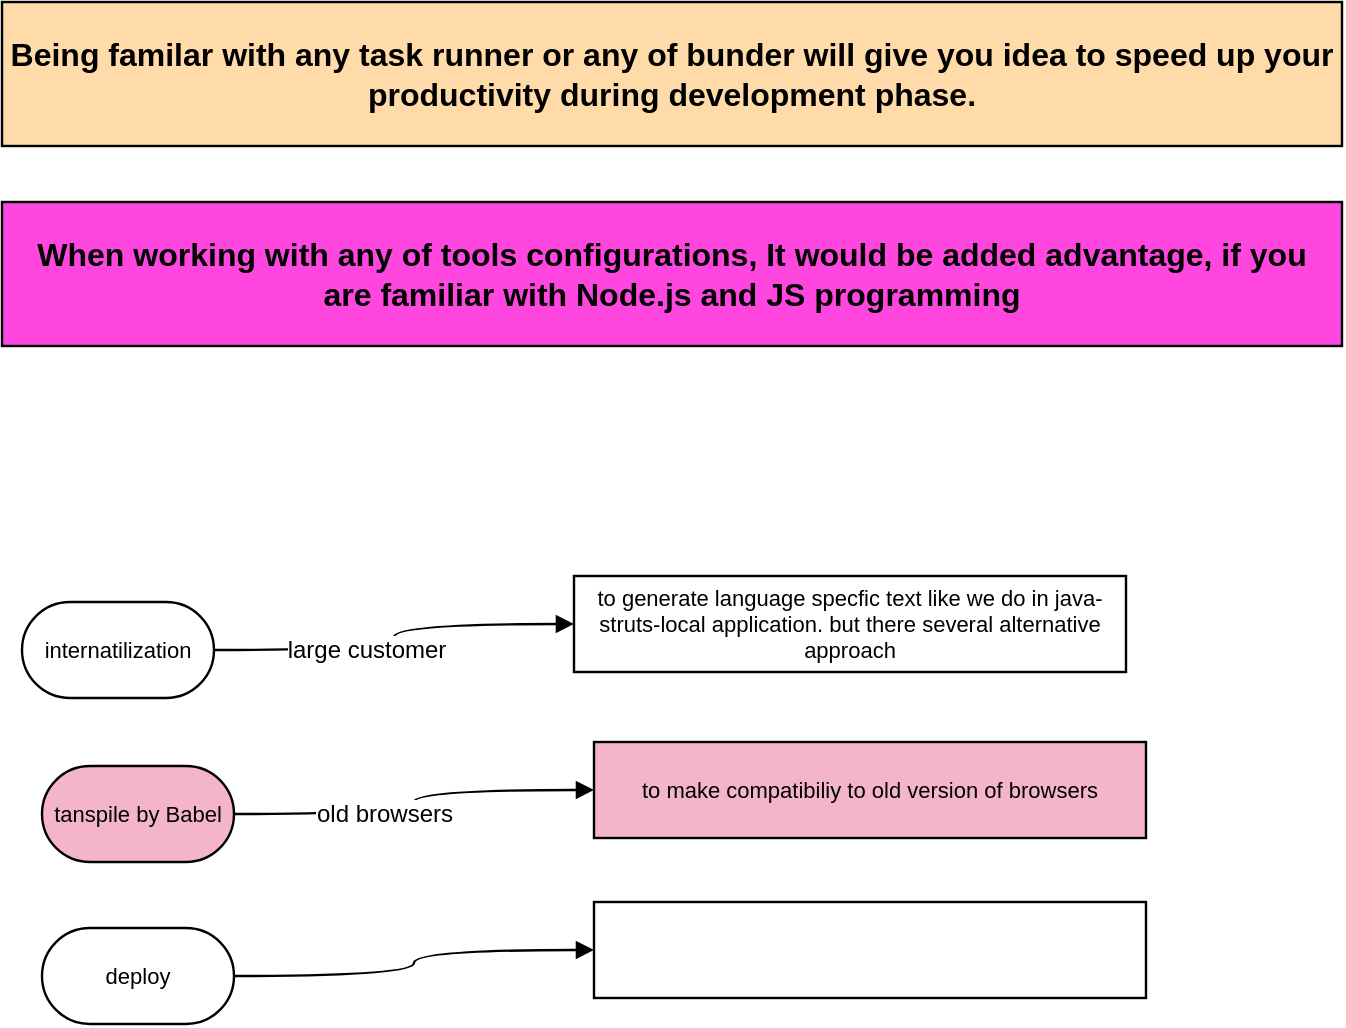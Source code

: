 <mxfile version="11.0.0" type="google"><diagram id="7WGE2TWkjlLhVbpn_nN_" name="Page-1"><mxGraphModel dx="868" dy="482" grid="1" gridSize="10" guides="1" tooltips="1" connect="1" arrows="1" fold="1" page="1" pageScale="1" pageWidth="850" pageHeight="1100" math="0" shadow="0"><root><mxCell id="0"/><mxCell id="1" parent="0"/><mxCell id="JMI8LMFZYveaftyrei2w-39" value="tanspile by Babel" style="html=1;whiteSpace=wrap;rounded=1;arcSize=50;fontSize=11;fontColor=#000000;spacing=5;strokeOpacity=100;fillOpacity=100;fillColor=#f5b5c8;strokeWidth=1.2;" vertex="1" parent="1"><mxGeometry x="110" y="692" width="96" height="48" as="geometry"/></mxCell><mxCell id="JMI8LMFZYveaftyrei2w-40" value="to make compatibiliy to old version of browsers" style="html=1;whiteSpace=wrap;;fontSize=11;fontColor=#000000;spacing=5;strokeOpacity=100;fillOpacity=100;fillColor=#f5b5c8;strokeWidth=1.2;" vertex="1" parent="1"><mxGeometry x="386" y="680" width="276" height="48" as="geometry"/></mxCell><mxCell id="JMI8LMFZYveaftyrei2w-41" value="" style="html=1;jettySize=18;fontSize=11;strokeWidth=1.2;rounded=1;arcSize=0;edgeStyle=orthogonalEdgeStyle;curved=1;startArrow=none;endArrow=block;endFill=1;exitX=1.006;exitY=0.5;exitPerimeter=1;entryX=-0.002;entryY=0.5;entryPerimeter=1;" edge="1" parent="1" source="JMI8LMFZYveaftyrei2w-39" target="JMI8LMFZYveaftyrei2w-40"><mxGeometry width="100" height="100" relative="1" as="geometry"/></mxCell><mxCell id="JMI8LMFZYveaftyrei2w-42" value="old browsers" style="text;html=1;resizable=0;labelBackgroundColor=#ffffff;align=center;verticalAlign=middle;" vertex="1" parent="JMI8LMFZYveaftyrei2w-41"><mxGeometry x="-0.224" relative="1" as="geometry"/></mxCell><mxCell id="JMI8LMFZYveaftyrei2w-86" value="internatilization" style="html=1;whiteSpace=wrap;rounded=1;arcSize=50;fontSize=11;fontColor=#000000;spacing=5;strokeOpacity=100;strokeWidth=1.2;" vertex="1" parent="1"><mxGeometry x="100" y="610" width="96" height="48" as="geometry"/></mxCell><mxCell id="JMI8LMFZYveaftyrei2w-87" value="to generate language specfic text like we do in java-struts-local application. but there several alternative approach" style="html=1;whiteSpace=wrap;;fontSize=11;fontColor=#000000;spacing=5;strokeOpacity=100;strokeWidth=1.2;" vertex="1" parent="1"><mxGeometry x="376" y="597" width="276" height="48" as="geometry"/></mxCell><mxCell id="JMI8LMFZYveaftyrei2w-88" value="" style="html=1;jettySize=18;fontSize=11;strokeWidth=1.2;rounded=1;arcSize=0;edgeStyle=orthogonalEdgeStyle;curved=1;startArrow=none;endArrow=block;endFill=1;exitX=1.006;exitY=0.5;exitPerimeter=1;entryX=-0.002;entryY=0.5;entryPerimeter=1;" edge="1" parent="1" source="JMI8LMFZYveaftyrei2w-86" target="JMI8LMFZYveaftyrei2w-87"><mxGeometry width="100" height="100" relative="1" as="geometry"/></mxCell><mxCell id="JMI8LMFZYveaftyrei2w-89" value="large customer" style="text;html=1;resizable=0;labelBackgroundColor=#ffffff;align=center;verticalAlign=middle;" vertex="1" parent="JMI8LMFZYveaftyrei2w-88"><mxGeometry x="-0.211" relative="1" as="geometry"/></mxCell><mxCell id="JMI8LMFZYveaftyrei2w-94" value="Being familar with any task runner or any of bunder will give you idea to speed up your productivity during development phase." style="html=1;whiteSpace=wrap;;fontSize=16;fontColor=#000000;fontStyle=1;spacing=5;strokeOpacity=100;fillOpacity=100;fillColor=#ffdba9;strokeWidth=1.2;" vertex="1" parent="1"><mxGeometry x="90" y="310" width="670" height="72" as="geometry"/></mxCell><mxCell id="WZwC1H-jY9vhv05a6XeC-1" value="When working with any of tools configurations, It would be added advantage, if you are familiar with Node.js and JS programming" style="html=1;whiteSpace=wrap;;fontSize=16;fontColor=#000000;fontStyle=1;spacing=5;strokeOpacity=100;fillOpacity=100;fillColor=#FF47E0;strokeWidth=1.2;" vertex="1" parent="1"><mxGeometry x="90" y="410" width="670" height="72" as="geometry"/></mxCell><mxCell id="WZwC1H-jY9vhv05a6XeC-2" value="deploy" style="html=1;whiteSpace=wrap;rounded=1;arcSize=50;fontSize=11;fontColor=#000000;spacing=5;strokeOpacity=100;strokeWidth=1.2;" vertex="1" parent="1"><mxGeometry x="110" y="773" width="96" height="48" as="geometry"/></mxCell><mxCell id="WZwC1H-jY9vhv05a6XeC-3" value="" style="html=1;whiteSpace=wrap;;fontSize=11;fontColor=#000000;spacing=5;strokeOpacity=100;strokeWidth=1.2;" vertex="1" parent="1"><mxGeometry x="386" y="760" width="276" height="48" as="geometry"/></mxCell><mxCell id="WZwC1H-jY9vhv05a6XeC-4" value="" style="html=1;jettySize=18;fontSize=11;strokeWidth=1.2;rounded=1;arcSize=0;edgeStyle=orthogonalEdgeStyle;curved=1;startArrow=none;endArrow=block;endFill=1;exitX=1.006;exitY=0.5;exitPerimeter=1;entryX=-0.002;entryY=0.5;entryPerimeter=1;" edge="1" parent="1" source="WZwC1H-jY9vhv05a6XeC-2" target="WZwC1H-jY9vhv05a6XeC-3"><mxGeometry width="100" height="100" relative="1" as="geometry"/></mxCell></root></mxGraphModel></diagram><diagram id="OTnnok4hRHbTJ_LOjnWc" name="Readability Tasks"><mxGraphModel dx="868" dy="482" grid="1" gridSize="10" guides="1" tooltips="1" connect="1" arrows="1" fold="1" page="1" pageScale="1" pageWidth="850" pageHeight="1100" math="0" shadow="0"><root><mxCell id="SCJIsFIuAmDEDLCqp-2Z-0"/><mxCell id="SCJIsFIuAmDEDLCqp-2Z-1" parent="SCJIsFIuAmDEDLCqp-2Z-0"/><mxCell id="wRi9fUVCawNCW5wAbwDq-0" value="JS Linting" style="html=1;whiteSpace=wrap;rounded=1;arcSize=50;fontSize=11;fontColor=#000000;spacing=5;strokeColor=#c92d39;strokeOpacity=100;fillOpacity=100;fillColor=#99d2f2;strokeWidth=2.4;" vertex="1" parent="SCJIsFIuAmDEDLCqp-2Z-1"><mxGeometry x="75.5" y="60" width="96" height="48" as="geometry"/></mxCell><mxCell id="wRi9fUVCawNCW5wAbwDq-1" value="To make sure, JS code are developed as per defined rules to avoid last minute surprise, easy to read and etc." style="html=1;whiteSpace=wrap;;fontSize=11;fontColor=#000000;spacing=5;strokeColor=#c92d39;strokeOpacity=100;fillOpacity=100;fillColor=#99d2f2;strokeWidth=2.4;" vertex="1" parent="SCJIsFIuAmDEDLCqp-2Z-1"><mxGeometry x="351.5" y="48" width="276" height="48" as="geometry"/></mxCell><mxCell id="wRi9fUVCawNCW5wAbwDq-2" value="" style="html=1;jettySize=18;fontSize=11;strokeColor=#3aa6dd;strokeOpacity=100;strokeWidth=2.4;rounded=1;arcSize=0;edgeStyle=orthogonalEdgeStyle;curved=1;startArrow=none;endArrow=block;endFill=1;exitX=1.013;exitY=0.5;exitPerimeter=1;entryX=-0.004;entryY=0.5;entryPerimeter=1;" edge="1" parent="SCJIsFIuAmDEDLCqp-2Z-1" source="wRi9fUVCawNCW5wAbwDq-0" target="wRi9fUVCawNCW5wAbwDq-1"><mxGeometry width="100" height="100" relative="1" as="geometry"/></mxCell><mxCell id="wRi9fUVCawNCW5wAbwDq-3" value="readabilty" style="text;html=1;resizable=0;labelBackgroundColor=#ffffff;align=center;verticalAlign=middle;" vertex="1" parent="wRi9fUVCawNCW5wAbwDq-2"><mxGeometry x="-0.284" relative="1" as="geometry"/></mxCell><mxCell id="wRi9fUVCawNCW5wAbwDq-4" value="CSS lint" style="html=1;whiteSpace=wrap;rounded=1;arcSize=50;fontSize=11;fontColor=#000000;spacing=5;strokeColor=#c92d39;strokeOpacity=100;fillOpacity=100;fillColor=#99d2f2;strokeWidth=2.4;" vertex="1" parent="SCJIsFIuAmDEDLCqp-2Z-1"><mxGeometry x="72.5" y="140" width="96" height="48" as="geometry"/></mxCell><mxCell id="wRi9fUVCawNCW5wAbwDq-5" value="To ensure, defined rules has been followed to define CSS files." style="html=1;whiteSpace=wrap;;fontSize=11;fontColor=#000000;spacing=5;strokeColor=#c92d39;strokeOpacity=100;fillOpacity=100;fillColor=#99d2f2;strokeWidth=2.4;" vertex="1" parent="SCJIsFIuAmDEDLCqp-2Z-1"><mxGeometry x="348.5" y="128" width="276" height="48" as="geometry"/></mxCell><mxCell id="wRi9fUVCawNCW5wAbwDq-6" value="" style="html=1;jettySize=18;fontSize=11;strokeColor=#3aa6dd;strokeOpacity=100;strokeWidth=2.4;rounded=1;arcSize=0;edgeStyle=orthogonalEdgeStyle;curved=1;startArrow=none;endArrow=block;endFill=1;exitX=1.013;exitY=0.5;exitPerimeter=1;entryX=-0.004;entryY=0.5;entryPerimeter=1;" edge="1" parent="SCJIsFIuAmDEDLCqp-2Z-1" source="wRi9fUVCawNCW5wAbwDq-4" target="wRi9fUVCawNCW5wAbwDq-5"><mxGeometry width="100" height="100" relative="1" as="geometry"/></mxCell><mxCell id="wRi9fUVCawNCW5wAbwDq-7" value="readability" style="text;html=1;resizable=0;labelBackgroundColor=#ffffff;align=center;verticalAlign=middle;" vertex="1" parent="wRi9fUVCawNCW5wAbwDq-6"><mxGeometry x="-0.224" relative="1" as="geometry"/></mxCell><mxCell id="wRi9fUVCawNCW5wAbwDq-8" value="Automate Testing" style="html=1;whiteSpace=wrap;rounded=1;arcSize=50;fontSize=11;fontColor=#000000;spacing=5;strokeColor=#c92d39;strokeOpacity=100;fillOpacity=100;fillColor=#99d2f2;strokeWidth=2.4;" vertex="1" parent="SCJIsFIuAmDEDLCqp-2Z-1"><mxGeometry x="75.5" y="220" width="96" height="48" as="geometry"/></mxCell><mxCell id="wRi9fUVCawNCW5wAbwDq-9" value="Ensure, enough unit testing, integration testing to cover all the scenarios" style="html=1;whiteSpace=wrap;;fontSize=11;fontColor=#000000;spacing=5;strokeColor=#c92d39;strokeOpacity=100;fillOpacity=100;fillColor=#99d2f2;strokeWidth=2.4;" vertex="1" parent="SCJIsFIuAmDEDLCqp-2Z-1"><mxGeometry x="345.5" y="208" width="276" height="48" as="geometry"/></mxCell><mxCell id="wRi9fUVCawNCW5wAbwDq-10" value="" style="html=1;jettySize=18;fontSize=11;strokeColor=#3aa6dd;strokeOpacity=100;strokeWidth=2.4;rounded=1;arcSize=0;edgeStyle=orthogonalEdgeStyle;curved=1;startArrow=none;endArrow=block;endFill=1;exitX=1.013;exitY=0.5;exitPerimeter=1;entryX=-0.004;entryY=0.5;entryPerimeter=1;" edge="1" parent="SCJIsFIuAmDEDLCqp-2Z-1" source="wRi9fUVCawNCW5wAbwDq-8"><mxGeometry width="100" height="100" relative="1" as="geometry"><mxPoint x="351.5" y="232" as="targetPoint"/></mxGeometry></mxCell><mxCell id="wRi9fUVCawNCW5wAbwDq-11" value="readability" style="text;html=1;resizable=0;labelBackgroundColor=#ffffff;align=center;verticalAlign=middle;" vertex="1" parent="wRi9fUVCawNCW5wAbwDq-10"><mxGeometry x="-0.224" relative="1" as="geometry"/></mxCell><mxCell id="wRi9fUVCawNCW5wAbwDq-12" value="Code coverage" style="html=1;whiteSpace=wrap;rounded=1;arcSize=50;fontSize=11;fontColor=#000000;spacing=5;strokeColor=#c92d39;strokeOpacity=100;fillOpacity=100;fillColor=#99d2f2;strokeWidth=2.4;" vertex="1" parent="SCJIsFIuAmDEDLCqp-2Z-1"><mxGeometry x="72.5" y="300" width="96" height="48" as="geometry"/></mxCell><mxCell id="wRi9fUVCawNCW5wAbwDq-13" value="Ensure there is no dead code" style="html=1;whiteSpace=wrap;;fontSize=11;fontColor=#000000;spacing=5;strokeColor=#c92d39;strokeOpacity=100;fillOpacity=100;fillColor=#99d2f2;strokeWidth=2.4;" vertex="1" parent="SCJIsFIuAmDEDLCqp-2Z-1"><mxGeometry x="342.5" y="288" width="276" height="48" as="geometry"/></mxCell><mxCell id="wRi9fUVCawNCW5wAbwDq-14" value="" style="html=1;jettySize=18;fontSize=11;strokeColor=#3aa6dd;strokeOpacity=100;strokeWidth=2.4;rounded=1;arcSize=0;edgeStyle=orthogonalEdgeStyle;curved=1;startArrow=none;endArrow=block;endFill=1;exitX=1.013;exitY=0.5;exitPerimeter=1;entryX=-0.004;entryY=0.5;entryPerimeter=1;" edge="1" parent="SCJIsFIuAmDEDLCqp-2Z-1" source="wRi9fUVCawNCW5wAbwDq-12"><mxGeometry width="100" height="100" relative="1" as="geometry"><mxPoint x="348.5" y="312" as="targetPoint"/></mxGeometry></mxCell><mxCell id="wRi9fUVCawNCW5wAbwDq-15" value="readability" style="text;html=1;resizable=0;labelBackgroundColor=#ffffff;align=center;verticalAlign=middle;" vertex="1" parent="wRi9fUVCawNCW5wAbwDq-14"><mxGeometry x="-0.224" relative="1" as="geometry"/></mxCell><mxCell id="wRi9fUVCawNCW5wAbwDq-16" value="prfix in CSS" style="html=1;whiteSpace=wrap;fontSize=11;fontColor=#000000;spacing=5;strokeOpacity=100;strokeWidth=2.4;strokeColor=#c92d39;fillColor=#99d2f2;rounded=1;arcSize=50;" vertex="1" parent="SCJIsFIuAmDEDLCqp-2Z-1"><mxGeometry x="70" y="363" width="96" height="48" as="geometry"/></mxCell><mxCell id="wRi9fUVCawNCW5wAbwDq-17" value="it used to prefix in css rule name" style="html=1;whiteSpace=wrap;;fontSize=11;fontColor=#000000;spacing=5;strokeOpacity=100;strokeWidth=2.4;strokeColor=#c92d39;fillColor=#99d2f2;" vertex="1" parent="SCJIsFIuAmDEDLCqp-2Z-1"><mxGeometry x="346" y="351" width="276" height="48" as="geometry"/></mxCell><mxCell id="wRi9fUVCawNCW5wAbwDq-18" value="" style="html=1;jettySize=18;fontSize=11;strokeWidth=1.2;rounded=1;arcSize=0;edgeStyle=orthogonalEdgeStyle;curved=1;startArrow=none;endArrow=block;endFill=1;exitX=1.006;exitY=0.5;exitPerimeter=1;entryX=-0.002;entryY=0.5;entryPerimeter=1;" edge="1" parent="SCJIsFIuAmDEDLCqp-2Z-1" source="wRi9fUVCawNCW5wAbwDq-16" target="wRi9fUVCawNCW5wAbwDq-17"><mxGeometry width="100" height="100" relative="1" as="geometry"/></mxCell><mxCell id="wRi9fUVCawNCW5wAbwDq-19" value="readability" style="text;html=1;resizable=0;labelBackgroundColor=#ffffff;align=center;verticalAlign=middle;" vertex="1" parent="wRi9fUVCawNCW5wAbwDq-18"><mxGeometry x="-0.231" relative="1" as="geometry"/></mxCell><mxCell id="wRi9fUVCawNCW5wAbwDq-20" value="Identify unused files" style="html=1;whiteSpace=wrap;fontSize=11;fontColor=#000000;spacing=5;strokeOpacity=100;strokeWidth=2.4;strokeColor=#c92d39;fillColor=#99d2f2;rounded=1;arcSize=50;" vertex="1" parent="SCJIsFIuAmDEDLCqp-2Z-1"><mxGeometry x="73" y="423" width="96" height="48" as="geometry"/></mxCell><mxCell id="wRi9fUVCawNCW5wAbwDq-21" value="any of files are not used" style="html=1;whiteSpace=wrap;;fontSize=11;fontColor=#000000;spacing=5;strokeOpacity=100;strokeWidth=2.4;strokeColor=#c92d39;fillColor=#99d2f2;" vertex="1" parent="SCJIsFIuAmDEDLCqp-2Z-1"><mxGeometry x="353" y="411" width="276" height="48" as="geometry"/></mxCell><mxCell id="wRi9fUVCawNCW5wAbwDq-22" value="" style="html=1;jettySize=18;fontSize=11;strokeWidth=1.2;rounded=1;arcSize=0;edgeStyle=orthogonalEdgeStyle;curved=1;startArrow=none;endArrow=block;endFill=1;exitX=1.006;exitY=0.5;exitPerimeter=1;entryX=-0.002;entryY=0.5;entryPerimeter=1;" edge="1" parent="SCJIsFIuAmDEDLCqp-2Z-1" source="wRi9fUVCawNCW5wAbwDq-20" target="wRi9fUVCawNCW5wAbwDq-21"><mxGeometry width="100" height="100" relative="1" as="geometry"/></mxCell><mxCell id="wRi9fUVCawNCW5wAbwDq-23" value="readability" style="text;html=1;resizable=0;labelBackgroundColor=#ffffff;align=center;verticalAlign=middle;" vertex="1" parent="wRi9fUVCawNCW5wAbwDq-22"><mxGeometry x="-0.19" relative="1" as="geometry"/></mxCell></root></mxGraphModel></diagram><diagram id="WPAdHYcmTJJTF1H7MkkU" name="Performance Tasks"><mxGraphModel dx="868" dy="482" grid="1" gridSize="10" guides="1" tooltips="1" connect="1" arrows="1" fold="1" page="1" pageScale="1" pageWidth="850" pageHeight="1100" math="0" shadow="0"><root><mxCell id="6U6u8RI4zoC4DqgpesEV-0"/><mxCell id="6U6u8RI4zoC4DqgpesEV-1" parent="6U6u8RI4zoC4DqgpesEV-0"/><mxCell id="7o9jOH8VmB3oQMW0csNU-0" value="Inline CSS/Images/HTML" style="html=1;whiteSpace=wrap;rounded=1;arcSize=50;fontSize=11;fontColor=#000000;spacing=5;strokeColor=#9049ed;strokeOpacity=100;fillOpacity=100;fillColor=#a3d977;strokeWidth=2.4;" vertex="1" parent="6U6u8RI4zoC4DqgpesEV-1"><mxGeometry x="120" y="84" width="96" height="48" as="geometry"/></mxCell><mxCell id="7o9jOH8VmB3oQMW0csNU-1" value="Some time, we need to inline either CSS or HTML or Image into JS file to speed up and reduce network calls" style="html=1;whiteSpace=wrap;;fontSize=11;fontColor=#000000;spacing=5;strokeColor=#9049ed;strokeOpacity=100;fillOpacity=100;fillColor=#a3d977;strokeWidth=2.4;" vertex="1" parent="6U6u8RI4zoC4DqgpesEV-1"><mxGeometry x="396" y="72" width="276" height="48" as="geometry"/></mxCell><mxCell id="7o9jOH8VmB3oQMW0csNU-2" value="" style="html=1;jettySize=18;fontSize=11;strokeColor=#fcc438;strokeOpacity=100;strokeWidth=2.4;rounded=1;arcSize=0;edgeStyle=orthogonalEdgeStyle;curved=1;startArrow=none;endArrow=block;endFill=1;exitX=1.013;exitY=0.5;exitPerimeter=1;entryX=-0.004;entryY=0.5;entryPerimeter=1;" edge="1" parent="6U6u8RI4zoC4DqgpesEV-1" source="7o9jOH8VmB3oQMW0csNU-0" target="7o9jOH8VmB3oQMW0csNU-1"><mxGeometry width="100" height="100" relative="1" as="geometry"/></mxCell><mxCell id="7o9jOH8VmB3oQMW0csNU-3" value="Performance" style="text;html=1;resizable=0;labelBackgroundColor=#ffffff;align=center;verticalAlign=middle;" vertex="1" parent="7o9jOH8VmB3oQMW0csNU-2"><mxGeometry x="-0.194" relative="1" as="geometry"/></mxCell><mxCell id="7o9jOH8VmB3oQMW0csNU-4" value="Image optimization" style="html=1;whiteSpace=wrap;rounded=1;arcSize=50;fontSize=11;fontColor=#000000;spacing=5;strokeColor=#9049ed;strokeOpacity=100;fillOpacity=100;fillColor=#a3d977;strokeWidth=2.4;" vertex="1" parent="6U6u8RI4zoC4DqgpesEV-1"><mxGeometry x="124" y="162" width="96" height="48" as="geometry"/></mxCell><mxCell id="7o9jOH8VmB3oQMW0csNU-5" value="Image optionmization like compress the impages" style="html=1;whiteSpace=wrap;;fontSize=11;fontColor=#000000;spacing=5;strokeColor=#9049ed;strokeOpacity=100;fillOpacity=100;fillColor=#a3d977;strokeWidth=2.4;" vertex="1" parent="6U6u8RI4zoC4DqgpesEV-1"><mxGeometry x="400" y="150" width="276" height="48" as="geometry"/></mxCell><mxCell id="7o9jOH8VmB3oQMW0csNU-6" value="" style="html=1;jettySize=18;fontSize=11;strokeColor=#fcc438;strokeOpacity=100;strokeWidth=2.4;rounded=1;arcSize=0;edgeStyle=orthogonalEdgeStyle;curved=1;startArrow=none;endArrow=block;endFill=1;exitX=1.013;exitY=0.5;exitPerimeter=1;entryX=-0.004;entryY=0.5;entryPerimeter=1;" edge="1" parent="6U6u8RI4zoC4DqgpesEV-1" source="7o9jOH8VmB3oQMW0csNU-4" target="7o9jOH8VmB3oQMW0csNU-5"><mxGeometry width="100" height="100" relative="1" as="geometry"/></mxCell><mxCell id="7o9jOH8VmB3oQMW0csNU-7" value="Performance" style="text;html=1;resizable=0;labelBackgroundColor=#ffffff;align=center;verticalAlign=middle;" vertex="1" parent="7o9jOH8VmB3oQMW0csNU-6"><mxGeometry x="-0.282" relative="1" as="geometry"/></mxCell><mxCell id="7o9jOH8VmB3oQMW0csNU-8" value="Tree shaking for both CSS and JS" style="html=1;whiteSpace=wrap;rounded=1;arcSize=50;fontSize=11;fontColor=#000000;spacing=5;strokeColor=#9049ed;strokeOpacity=100;fillOpacity=100;fillColor=#a3d977;strokeWidth=2.4;" vertex="1" parent="6U6u8RI4zoC4DqgpesEV-1"><mxGeometry x="124" y="222" width="96" height="48" as="geometry"/></mxCell><mxCell id="7o9jOH8VmB3oQMW0csNU-9" value="During bundling only app used portion of vendor JS and CSS framework codes. it reduce size of bundled file" style="html=1;whiteSpace=wrap;;fontSize=11;fontColor=#000000;spacing=5;strokeColor=#9049ed;strokeOpacity=100;fillOpacity=100;fillColor=#a3d977;strokeWidth=2.4;" vertex="1" parent="6U6u8RI4zoC4DqgpesEV-1"><mxGeometry x="400" y="210" width="276" height="48" as="geometry"/></mxCell><mxCell id="7o9jOH8VmB3oQMW0csNU-10" value="" style="html=1;jettySize=18;fontSize=11;strokeColor=#fcc438;strokeOpacity=100;strokeWidth=2.4;rounded=1;arcSize=0;edgeStyle=orthogonalEdgeStyle;curved=1;startArrow=none;endArrow=block;endFill=1;exitX=1.013;exitY=0.5;exitPerimeter=1;entryX=-0.004;entryY=0.5;entryPerimeter=1;" edge="1" parent="6U6u8RI4zoC4DqgpesEV-1" source="7o9jOH8VmB3oQMW0csNU-8" target="7o9jOH8VmB3oQMW0csNU-9"><mxGeometry width="100" height="100" relative="1" as="geometry"/></mxCell><mxCell id="7o9jOH8VmB3oQMW0csNU-11" value="Performance" style="text;html=1;resizable=0;labelBackgroundColor=#ffffff;align=center;verticalAlign=middle;" vertex="1" parent="7o9jOH8VmB3oQMW0csNU-10"><mxGeometry x="-0.219" relative="1" as="geometry"/></mxCell><mxCell id="7o9jOH8VmB3oQMW0csNU-12" value="Code uglify" style="html=1;whiteSpace=wrap;rounded=1;arcSize=50;fontSize=11;fontColor=#000000;spacing=5;strokeColor=#9049ed;strokeOpacity=100;fillOpacity=100;fillColor=#a3d977;strokeWidth=2.4;" vertex="1" parent="6U6u8RI4zoC4DqgpesEV-1"><mxGeometry x="120" y="302" width="96" height="48" as="geometry"/></mxCell><mxCell id="7o9jOH8VmB3oQMW0csNU-13" value="So the file size will be reduced and tak less bandwidth to load from server" style="html=1;whiteSpace=wrap;;fontSize=11;fontColor=#000000;spacing=5;strokeColor=#9049ed;strokeOpacity=100;fillOpacity=100;fillColor=#a3d977;strokeWidth=2.4;" vertex="1" parent="6U6u8RI4zoC4DqgpesEV-1"><mxGeometry x="396" y="290" width="276" height="48" as="geometry"/></mxCell><mxCell id="7o9jOH8VmB3oQMW0csNU-14" value="" style="html=1;jettySize=18;fontSize=11;strokeColor=#fcc438;strokeOpacity=100;strokeWidth=2.4;rounded=1;arcSize=0;edgeStyle=orthogonalEdgeStyle;curved=1;startArrow=none;endArrow=block;endFill=1;exitX=1.013;exitY=0.5;exitPerimeter=1;entryX=-0.004;entryY=0.5;entryPerimeter=1;" edge="1" parent="6U6u8RI4zoC4DqgpesEV-1" source="7o9jOH8VmB3oQMW0csNU-12" target="7o9jOH8VmB3oQMW0csNU-13"><mxGeometry width="100" height="100" relative="1" as="geometry"/></mxCell><mxCell id="7o9jOH8VmB3oQMW0csNU-15" value="Peformance" style="text;html=1;resizable=0;labelBackgroundColor=#ffffff;align=center;verticalAlign=middle;" vertex="1" parent="7o9jOH8VmB3oQMW0csNU-14"><mxGeometry x="-0.195" relative="1" as="geometry"/></mxCell></root></mxGraphModel></diagram><diagram id="uDl2RZhp26LqOw692ZH8" name="Save Network"><mxGraphModel dx="868" dy="-618" grid="1" gridSize="10" guides="1" tooltips="1" connect="1" arrows="1" fold="1" page="1" pageScale="1" pageWidth="850" pageHeight="1100" math="0" shadow="0"><root><mxCell id="OM9PyhwgIH5gM1zYQQ-y-0"/><mxCell id="OM9PyhwgIH5gM1zYQQ-y-1" parent="OM9PyhwgIH5gM1zYQQ-y-0"/><mxCell id="jc6evFmtR-ekq3x00v-J-0" value="Hashing in filename" style="html=1;whiteSpace=wrap;rounded=1;arcSize=50;fontSize=11;fontColor=#000000;spacing=5;strokeOpacity=100;strokeWidth=1.2;labelBackgroundColor=#33FFFF;fillColor=#33FFFF;" vertex="1" parent="OM9PyhwgIH5gM1zYQQ-y-1"><mxGeometry x="124" y="1463.5" width="96" height="48" as="geometry"/></mxCell><mxCell id="jc6evFmtR-ekq3x00v-J-1" value="" style="html=1;jettySize=18;fontSize=11;strokeWidth=1.2;rounded=1;arcSize=0;edgeStyle=orthogonalEdgeStyle;curved=1;startArrow=none;endArrow=block;endFill=1;exitX=1.006;exitY=0.5;exitPerimeter=1;entryX=0;entryY=0.5;entryDx=0;entryDy=0;labelBackgroundColor=#33FFFF;fillColor=#33FFFF;" edge="1" parent="OM9PyhwgIH5gM1zYQQ-y-1" source="jc6evFmtR-ekq3x00v-J-0" target="spiKRx1wMiZ69YulxXUf-0"><mxGeometry width="100" height="100" relative="1" as="geometry"><mxPoint x="420" y="1515" as="targetPoint"/></mxGeometry></mxCell><mxCell id="jc6evFmtR-ekq3x00v-J-2" value="save bandwidth" style="text;html=1;resizable=0;labelBackgroundColor=#33FFFF;align=center;verticalAlign=middle;fillColor=#33FFFF;" vertex="1" parent="jc6evFmtR-ekq3x00v-J-1"><mxGeometry x="-0.144" relative="1" as="geometry"/></mxCell><mxCell id="jc6evFmtR-ekq3x00v-J-3" value="Font file processing" style="html=1;whiteSpace=wrap;rounded=1;arcSize=50;fontSize=11;fontColor=#000000;spacing=5;strokeOpacity=100;strokeWidth=1.2;labelBackgroundColor=#33FFFF;fillColor=#33FFFF;" vertex="1" parent="OM9PyhwgIH5gM1zYQQ-y-1"><mxGeometry x="127.5" y="1533.5" width="96" height="48" as="geometry"/></mxCell><mxCell id="jc6evFmtR-ekq3x00v-J-4" value="like font format procesing, merging fonts, or converting fonts." style="html=1;whiteSpace=wrap;;fontSize=11;fontColor=#000000;spacing=5;strokeOpacity=100;strokeWidth=1.2;labelBackgroundColor=#33FFFF;fillColor=#33FFFF;" vertex="1" parent="OM9PyhwgIH5gM1zYQQ-y-1"><mxGeometry x="403.5" y="1530" width="276" height="48" as="geometry"/></mxCell><mxCell id="jc6evFmtR-ekq3x00v-J-5" value="" style="html=1;jettySize=18;fontSize=11;strokeWidth=1.2;rounded=1;arcSize=0;edgeStyle=orthogonalEdgeStyle;curved=1;startArrow=none;endArrow=block;endFill=1;exitX=1.006;exitY=0.5;exitPerimeter=1;entryX=-0.002;entryY=0.5;entryPerimeter=1;labelBackgroundColor=#33FFFF;fillColor=#33FFFF;" edge="1" parent="OM9PyhwgIH5gM1zYQQ-y-1" source="jc6evFmtR-ekq3x00v-J-3" target="jc6evFmtR-ekq3x00v-J-4"><mxGeometry width="100" height="100" relative="1" as="geometry"/></mxCell><mxCell id="jc6evFmtR-ekq3x00v-J-6" value="save bandwidth" style="text;html=1;resizable=0;labelBackgroundColor=#33FFFF;align=center;verticalAlign=middle;fillColor=#33FFFF;" vertex="1" parent="jc6evFmtR-ekq3x00v-J-5"><mxGeometry x="-0.19" relative="1" as="geometry"/></mxCell><mxCell id="jc6evFmtR-ekq3x00v-J-7" value="Reduce bundle size" style="html=1;whiteSpace=wrap;rounded=1;arcSize=50;fontSize=11;fontColor=#000000;spacing=5;strokeOpacity=100;strokeWidth=1.2;labelBackgroundColor=#33FFFF;fillColor=#33FFFF;" vertex="1" parent="OM9PyhwgIH5gM1zYQQ-y-1"><mxGeometry x="134.5" y="1597" width="96" height="48" as="geometry"/></mxCell><mxCell id="jc6evFmtR-ekq3x00v-J-8" value="analysize the size and composistion of files invovled during bundle creation. there is a lot of tools that can be used " style="html=1;whiteSpace=wrap;;fontSize=11;fontColor=#000000;spacing=5;strokeOpacity=100;strokeWidth=1.2;labelBackgroundColor=#33FFFF;fillColor=#33FFFF;" vertex="1" parent="OM9PyhwgIH5gM1zYQQ-y-1"><mxGeometry x="403.5" y="1600" width="276" height="48" as="geometry"/></mxCell><mxCell id="jc6evFmtR-ekq3x00v-J-9" value="" style="html=1;jettySize=18;fontSize=11;strokeWidth=1.2;rounded=1;arcSize=0;edgeStyle=orthogonalEdgeStyle;curved=1;startArrow=none;endArrow=block;endFill=1;exitX=1.006;exitY=0.5;exitPerimeter=1;entryX=-0.002;entryY=0.5;entryPerimeter=1;labelBackgroundColor=#33FFFF;fillColor=#33FFFF;" edge="1" parent="OM9PyhwgIH5gM1zYQQ-y-1" source="jc6evFmtR-ekq3x00v-J-7" target="jc6evFmtR-ekq3x00v-J-8"><mxGeometry width="100" height="100" relative="1" as="geometry"/></mxCell><mxCell id="jc6evFmtR-ekq3x00v-J-10" value="save bandwidth" style="text;html=1;resizable=0;labelBackgroundColor=#33FFFF;align=center;verticalAlign=middle;fillColor=#33FFFF;" vertex="1" parent="jc6evFmtR-ekq3x00v-J-9"><mxGeometry relative="1" as="geometry"/></mxCell><mxCell id="spiKRx1wMiZ69YulxXUf-0" value="Since, hashcode based on file content,  only files downloaded again, if hashcode changed on server from browsers" style="html=1;whiteSpace=wrap;;fontSize=11;fontColor=#000000;spacing=5;strokeOpacity=100;strokeWidth=1.2;labelBackgroundColor=#33FFFF;fillColor=#33FFFF;" vertex="1" parent="OM9PyhwgIH5gM1zYQQ-y-1"><mxGeometry x="400" y="1460" width="276" height="48" as="geometry"/></mxCell><mxCell id="04Dyy-o47hClMht0suvf-0" value="Bundle Spliting" style="html=1;whiteSpace=wrap;rounded=1;arcSize=50;fontSize=11;fontColor=#000000;spacing=5;strokeOpacity=100;fillOpacity=100;fillColor=#33FFFF;strokeWidth=1.2;labelBackgroundColor=#33FFFF;" vertex="1" parent="OM9PyhwgIH5gM1zYQQ-y-1"><mxGeometry x="124" y="1340" width="96" height="48" as="geometry"/></mxCell><mxCell id="04Dyy-o47hClMht0suvf-1" value="like vendor bundle, app bundle  will enable caching in browser so only changed bundle has to re-load from server" style="html=1;whiteSpace=wrap;;fontSize=11;fontColor=#000000;spacing=5;strokeOpacity=100;fillOpacity=100;fillColor=#33FFFF;strokeWidth=1.2;labelBackgroundColor=#33FFFF;" vertex="1" parent="OM9PyhwgIH5gM1zYQQ-y-1"><mxGeometry x="400" y="1328" width="276" height="48" as="geometry"/></mxCell><mxCell id="04Dyy-o47hClMht0suvf-2" value="" style="html=1;jettySize=18;fontSize=11;strokeWidth=1.2;rounded=1;arcSize=0;edgeStyle=orthogonalEdgeStyle;curved=1;startArrow=none;endArrow=block;endFill=1;exitX=1.013;exitY=0.5;exitPerimeter=1;entryX=-0.004;entryY=0.5;entryPerimeter=1;" edge="1" parent="OM9PyhwgIH5gM1zYQQ-y-1" source="04Dyy-o47hClMht0suvf-0" target="04Dyy-o47hClMht0suvf-1"><mxGeometry width="100" height="100" relative="1" as="geometry"/></mxCell><mxCell id="04Dyy-o47hClMht0suvf-3" value="save bandwidth" style="text;html=1;resizable=0;labelBackgroundColor=#ffffff;align=center;verticalAlign=middle;" vertex="1" parent="04Dyy-o47hClMht0suvf-2"><mxGeometry x="-0.305" relative="1" as="geometry"/></mxCell><mxCell id="04Dyy-o47hClMht0suvf-4" value="Bundling" style="html=1;whiteSpace=wrap;rounded=1;arcSize=50;fontSize=11;fontColor=#000000;spacing=5;strokeOpacity=100;fillOpacity=100;fillColor=#33FFFF;strokeWidth=1.2;labelBackgroundColor=#33FFFF;" vertex="1" parent="OM9PyhwgIH5gM1zYQQ-y-1"><mxGeometry x="124" y="1400" width="96" height="48" as="geometry"/></mxCell><mxCell id="04Dyy-o47hClMht0suvf-5" value="As the ES6 module advantage, any SPA implemeted a lot of files. each files should not be load indivicualy by browser.  To load at a streach, we need to bundle" style="html=1;whiteSpace=wrap;;fontSize=11;fontColor=#000000;spacing=5;strokeOpacity=100;fillOpacity=100;fillColor=#33FFFF;strokeWidth=1.2;labelBackgroundColor=#33FFFF;" vertex="1" parent="OM9PyhwgIH5gM1zYQQ-y-1"><mxGeometry x="400" y="1388" width="276" height="48" as="geometry"/></mxCell><mxCell id="04Dyy-o47hClMht0suvf-6" value="" style="html=1;jettySize=18;fontSize=11;strokeWidth=1.2;rounded=1;arcSize=0;edgeStyle=orthogonalEdgeStyle;curved=1;startArrow=none;endArrow=block;endFill=1;exitX=1.013;exitY=0.5;exitPerimeter=1;entryX=-0.004;entryY=0.5;entryPerimeter=1;" edge="1" parent="OM9PyhwgIH5gM1zYQQ-y-1" source="04Dyy-o47hClMht0suvf-4" target="04Dyy-o47hClMht0suvf-5"><mxGeometry width="100" height="100" relative="1" as="geometry"/></mxCell><mxCell id="04Dyy-o47hClMht0suvf-7" value="save bandwidth" style="text;html=1;resizable=0;labelBackgroundColor=#ffffff;align=center;verticalAlign=middle;" vertex="1" parent="04Dyy-o47hClMht0suvf-6"><mxGeometry x="-0.242" relative="1" as="geometry"/></mxCell></root></mxGraphModel></diagram><diagram id="9HeXAnjnHjCVPLt1L19v" name="Productivity Tasks"><mxGraphModel dx="868" dy="482" grid="1" gridSize="10" guides="1" tooltips="1" connect="1" arrows="1" fold="1" page="1" pageScale="1" pageWidth="850" pageHeight="1100" math="0" shadow="0"><root><mxCell id="-A676Rz7l5u0uly-Cou7-0"/><mxCell id="-A676Rz7l5u0uly-Cou7-1" parent="-A676Rz7l5u0uly-Cou7-0"/><mxCell id="WFjWuiXT69rSNxVQNfH3-0" value="CSS Preprocessing" style="html=1;whiteSpace=wrap;rounded=1;arcSize=50;fontSize=11;fontColor=#000000;spacing=5;strokeOpacity=100;fillOpacity=100;fillColor=#f5b5c8;strokeWidth=1.2;" vertex="1" parent="-A676Rz7l5u0uly-Cou7-1"><mxGeometry x="100" y="102" width="96" height="48" as="geometry"/></mxCell><mxCell id="WFjWuiXT69rSNxVQNfH3-1" value="from Sass/Less to CSS file generation" style="html=1;whiteSpace=wrap;;fontSize=11;fontColor=#000000;spacing=5;strokeOpacity=100;fillOpacity=100;fillColor=#f5b5c8;strokeWidth=1.2;" vertex="1" parent="-A676Rz7l5u0uly-Cou7-1"><mxGeometry x="376" y="90" width="276" height="48" as="geometry"/></mxCell><mxCell id="WFjWuiXT69rSNxVQNfH3-2" value="" style="html=1;jettySize=18;fontSize=11;strokeWidth=1.2;rounded=1;arcSize=0;edgeStyle=orthogonalEdgeStyle;curved=1;startArrow=none;endArrow=block;endFill=1;exitX=1.006;exitY=0.5;exitPerimeter=1;entryX=-0.002;entryY=0.5;entryPerimeter=1;" edge="1" parent="-A676Rz7l5u0uly-Cou7-1" source="WFjWuiXT69rSNxVQNfH3-0" target="WFjWuiXT69rSNxVQNfH3-1"><mxGeometry width="100" height="100" relative="1" as="geometry"/></mxCell><mxCell id="WFjWuiXT69rSNxVQNfH3-3" value="productivity&lt;br&gt;" style="text;html=1;resizable=0;labelBackgroundColor=#ffffff;align=center;verticalAlign=middle;" vertex="1" parent="WFjWuiXT69rSNxVQNfH3-2"><mxGeometry x="-0.241" relative="1" as="geometry"/></mxCell><mxCell id="4xMlGZqOLGu0qtvzzrY0-0" value="local - Dev -http server" style="html=1;whiteSpace=wrap;rounded=1;arcSize=50;fontSize=11;fontColor=#000000;spacing=5;strokeOpacity=100;strokeWidth=1.2;fillColor=#f5b5c8;" vertex="1" parent="-A676Rz7l5u0uly-Cou7-1"><mxGeometry x="100" y="186" width="96" height="48" as="geometry"/></mxCell><mxCell id="4xMlGZqOLGu0qtvzzrY0-1" value="hot deployment and test SPA application in developer browser" style="html=1;whiteSpace=wrap;;fontSize=11;fontColor=#000000;spacing=5;strokeOpacity=100;strokeWidth=1.2;fillColor=#f5b5c8;" vertex="1" parent="-A676Rz7l5u0uly-Cou7-1"><mxGeometry x="386" y="174" width="276" height="48" as="geometry"/></mxCell><mxCell id="4xMlGZqOLGu0qtvzzrY0-2" value="" style="html=1;jettySize=18;fontSize=11;strokeWidth=1.2;rounded=1;arcSize=0;edgeStyle=orthogonalEdgeStyle;curved=1;startArrow=none;endArrow=block;endFill=1;exitX=1.006;exitY=0.5;exitPerimeter=1;entryX=-0.002;entryY=0.5;entryPerimeter=1;" edge="1" parent="-A676Rz7l5u0uly-Cou7-1" source="4xMlGZqOLGu0qtvzzrY0-0" target="4xMlGZqOLGu0qtvzzrY0-1"><mxGeometry width="100" height="100" relative="1" as="geometry"/></mxCell><mxCell id="4xMlGZqOLGu0qtvzzrY0-3" value="productivity" style="text;html=1;resizable=0;labelBackgroundColor=#ffffff;align=center;verticalAlign=middle;" vertex="1" parent="4xMlGZqOLGu0qtvzzrY0-2"><mxGeometry x="-0.223" relative="1" as="geometry"/></mxCell><mxCell id="4xMlGZqOLGu0qtvzzrY0-4" value="SourceMap generation for JS and CSS" style="html=1;whiteSpace=wrap;rounded=1;arcSize=50;fontSize=11;fontColor=#000000;spacing=5;strokeOpacity=100;strokeWidth=1.2;fillColor=#f5b5c8;" vertex="1" parent="-A676Rz7l5u0uly-Cou7-1"><mxGeometry x="100" y="246" width="96" height="48" as="geometry"/></mxCell><mxCell id="4xMlGZqOLGu0qtvzzrY0-5" value="SourceMap file helps to debugging in any environment" style="html=1;whiteSpace=wrap;;fontSize=11;fontColor=#000000;spacing=5;strokeOpacity=100;strokeWidth=1.2;fillColor=#f5b5c8;" vertex="1" parent="-A676Rz7l5u0uly-Cou7-1"><mxGeometry x="386" y="234" width="276" height="48" as="geometry"/></mxCell><mxCell id="4xMlGZqOLGu0qtvzzrY0-6" value="" style="html=1;jettySize=18;fontSize=11;strokeWidth=1.2;rounded=1;arcSize=0;edgeStyle=orthogonalEdgeStyle;curved=1;startArrow=none;endArrow=block;endFill=1;exitX=1.006;exitY=0.5;exitPerimeter=1;entryX=-0.002;entryY=0.5;entryPerimeter=1;" edge="1" parent="-A676Rz7l5u0uly-Cou7-1" source="4xMlGZqOLGu0qtvzzrY0-4" target="4xMlGZqOLGu0qtvzzrY0-5"><mxGeometry width="100" height="100" relative="1" as="geometry"/></mxCell><mxCell id="4xMlGZqOLGu0qtvzzrY0-7" value="Debuging" style="text;html=1;resizable=0;labelBackgroundColor=#ffffff;align=center;verticalAlign=middle;" vertex="1" parent="4xMlGZqOLGu0qtvzzrY0-6"><mxGeometry x="-0.32" relative="1" as="geometry"/></mxCell><mxCell id="4xMlGZqOLGu0qtvzzrY0-8" value="generate static site from md/yaml files" style="html=1;whiteSpace=wrap;rounded=1;arcSize=50;fontSize=11;fontColor=#000000;spacing=5;strokeOpacity=100;strokeWidth=1.2;fillColor=#f5b5c8;" vertex="1" parent="-A676Rz7l5u0uly-Cou7-1"><mxGeometry x="100" y="323" width="96" height="48" as="geometry"/></mxCell><mxCell id="4xMlGZqOLGu0qtvzzrY0-9" value="easy way to generate static site from text formated files like markdown, YAML" style="html=1;whiteSpace=wrap;;fontSize=11;fontColor=#000000;spacing=5;strokeOpacity=100;strokeWidth=1.2;fillColor=#f5b5c8;" vertex="1" parent="-A676Rz7l5u0uly-Cou7-1"><mxGeometry x="376" y="310" width="276" height="48" as="geometry"/></mxCell><mxCell id="4xMlGZqOLGu0qtvzzrY0-10" value="" style="html=1;jettySize=18;fontSize=11;strokeWidth=1.2;rounded=1;arcSize=0;edgeStyle=orthogonalEdgeStyle;curved=1;startArrow=none;endArrow=block;endFill=1;exitX=1.006;exitY=0.5;exitPerimeter=1;entryX=-0.002;entryY=0.5;entryPerimeter=1;" edge="1" parent="-A676Rz7l5u0uly-Cou7-1" source="4xMlGZqOLGu0qtvzzrY0-8" target="4xMlGZqOLGu0qtvzzrY0-9"><mxGeometry width="100" height="100" relative="1" as="geometry"/></mxCell><mxCell id="4xMlGZqOLGu0qtvzzrY0-11" value="productivity" style="text;html=1;resizable=0;points=[];align=center;verticalAlign=middle;labelBackgroundColor=#ffffff;" vertex="1" connectable="0" parent="4xMlGZqOLGu0qtvzzrY0-10"><mxGeometry x="-0.223" y="4" relative="1" as="geometry"><mxPoint as="offset"/></mxGeometry></mxCell></root></mxGraphModel></diagram></mxfile>